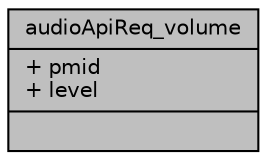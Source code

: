 digraph "audioApiReq_volume"
{
  edge [fontname="Helvetica",fontsize="10",labelfontname="Helvetica",labelfontsize="10"];
  node [fontname="Helvetica",fontsize="10",shape=record];
  Node3 [label="{audioApiReq_volume\n|+ pmid\l+ level\l|}",height=0.2,width=0.4,color="black", fillcolor="grey75", style="filled", fontcolor="black"];
}
